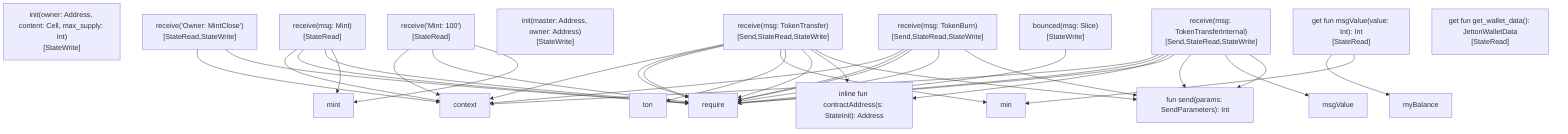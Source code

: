 graph TD
    node_13["inline fun contractAddress(s: StateInit): Address"]
    node_15["fun send(params: SendParameters): Int"]
    node_17["init(owner: Address, content: Cell, max_supply: Int)
[StateWrite<totalSupply,max_supply,owner,mintable,content}>]"]
    node_18["receive(msg: Mint)
[StateRead<owner,mintable}>]"]
    node_19["receive('Mint: 100')
[StateRead<mintable,owner}>]"]
    node_20["receive('Owner: MintClose')
[StateRead<owner}>,StateWrite<mintable}>]"]
    node_21["init(master: Address, owner: Address)
[StateWrite<balance,owner,master}>]"]
    node_22["receive(msg: TokenTransfer)
[Send,StateRead<owner,gasConsumption,minTonsForStorage,balance,master}>,StateWrite<balance}>]"]
    node_23["receive(msg: TokenTransferInternal)
[Send,StateRead<master,balance,owner}>,StateWrite<balance}>]"]
    node_24["get fun msgValue(value: Int): Int
[StateRead<minTonsForStorage}>]"]
    node_25["receive(msg: TokenBurn)
[Send,StateRead<owner,balance,gasConsumption,minTonsForStorage,master}>,StateWrite<balance}>]"]
    node_26["bounced(msg: Slice)
[StateWrite<balance}>]"]
    node_27["get fun get_wallet_data(): JettonWalletData
[StateRead<balance,owner,master}>]"]
    node_28["context"]
    node_29["require"]
    node_30["mint"]
    node_31["min"]
    node_32["ton"]
    node_33["msgValue"]
    node_34["myBalance"]
    node_18 --> node_28
    node_18 --> node_29
    node_18 --> node_29
    node_18 --> node_30
    node_19 --> node_28
    node_19 --> node_29
    node_19 --> node_30
    node_20 --> node_28
    node_20 --> node_29
    node_22 --> node_28
    node_22 --> node_29
    node_22 --> node_29
    node_22 --> node_31
    node_22 --> node_32
    node_22 --> node_29
    node_22 --> node_13
    node_22 --> node_15
    node_23 --> node_28
    node_23 --> node_29
    node_23 --> node_13
    node_23 --> node_29
    node_23 --> node_15
    node_23 --> node_33
    node_23 --> node_15
    node_24 --> node_34
    node_24 --> node_31
    node_25 --> node_28
    node_25 --> node_29
    node_25 --> node_29
    node_25 --> node_29
    node_25 --> node_15
    node_26 --> node_29